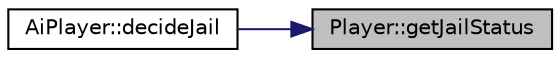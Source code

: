 digraph "Player::getJailStatus"
{
 // LATEX_PDF_SIZE
  edge [fontname="Helvetica",fontsize="10",labelfontname="Helvetica",labelfontsize="10"];
  node [fontname="Helvetica",fontsize="10",shape=record];
  rankdir="RL";
  Node1 [label="Player::getJailStatus",height=0.2,width=0.4,color="black", fillcolor="grey75", style="filled", fontcolor="black",tooltip=" "];
  Node1 -> Node2 [dir="back",color="midnightblue",fontsize="10",style="solid",fontname="Helvetica"];
  Node2 [label="AiPlayer::decideJail",height=0.2,width=0.4,color="black", fillcolor="white", style="filled",URL="$class_ai_player.html#add73dc5a5c94ac7afff1ee5be8fb7637",tooltip=" "];
}
